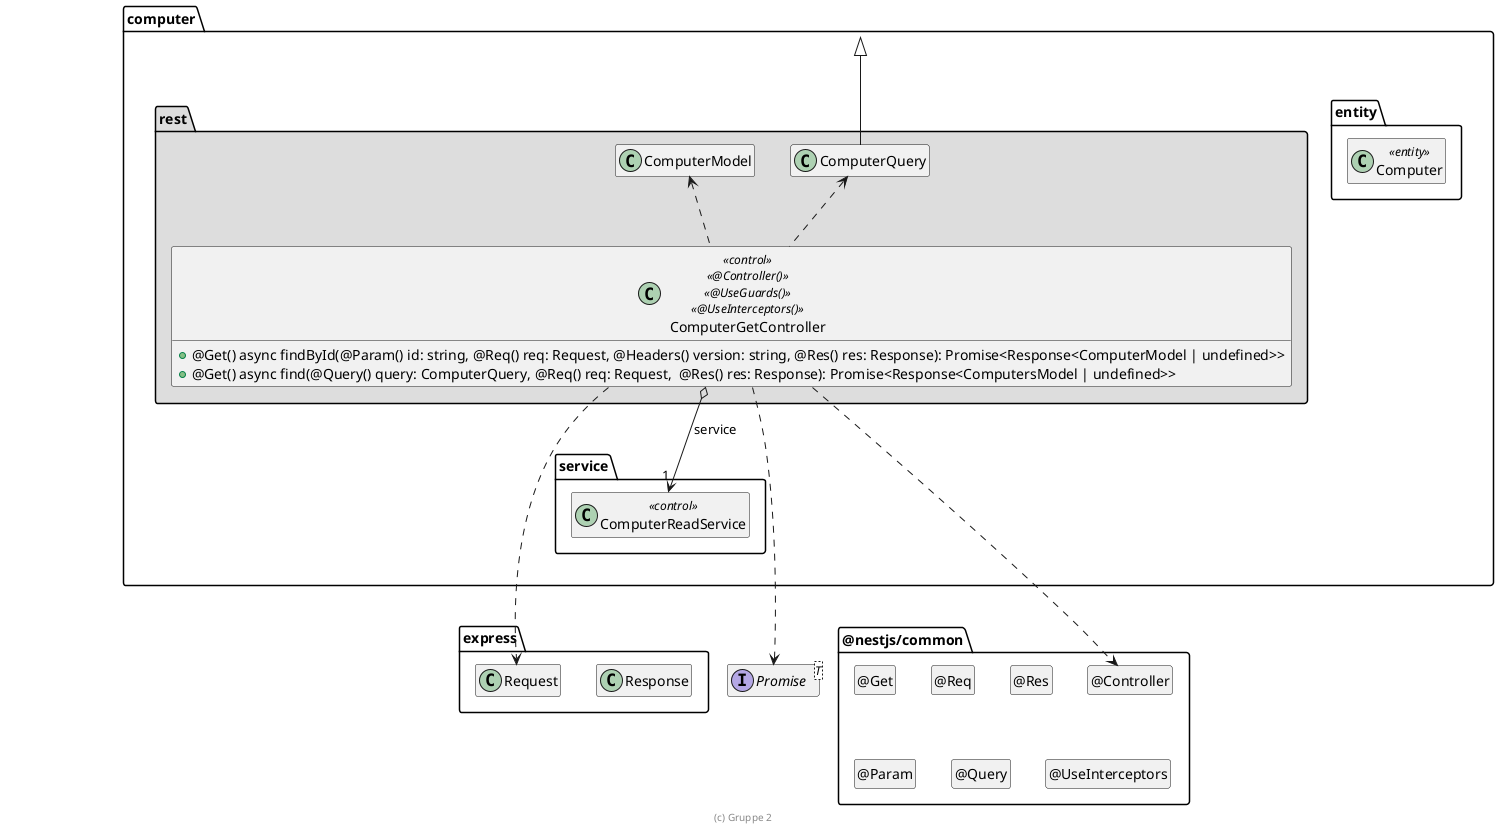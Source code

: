 ' Copyright (C) 2019 - present Juergen Zimmermann, Hochschule Karlsruhe
'
' This program is free software: you can redistribute it and/or modify
' it under the terms of the GNU General Public License as published by
' the Free Software Foundation, either version 3 of the License, or
' (at your option) any later version.
'
' This program is distributed in the hope that it will be useful,
' but WITHOUT ANY WARRANTY; without even the implied warranty of
' MERCHANTABILITY or FITNESS FOR A PARTICULAR PURPOSE.  See the
' GNU General Public License for more details.
'
' You should have received a copy of the GNU General Public License
' along with this program.  If not, see <https://www.gnu.org/licenses/>.

' Preview durch <Alt>d

@startuml Controller-Klasse

interface Promise<T>

package @nestjs/common {
  class "@Controller" as Controller
  hide Controller circle

  class "@Get" as Get
  hide Get circle

  class "@Req" as Req
  hide Req circle

  class "@Res" as Res
  hide Res circle

  class "@Param" as Param
  hide Param circle

  class "@Query" as Query
  hide Query circle

  class "@UseInterceptors" as UseInterceptors
  hide UseInterceptors circle
}

package express {
  class Request
  class Response

  Response .[hidden].> Controller
}

package computer {
  package entity #FFFFFF {
    class Computer <<entity>>

    Computer .[hidden].> Promise
    Computer .[hidden].> Request
  }

  package service {
    class ComputerReadService << control >>
  }

  package rest #DDDDDD {
    ComputerQuery -up-|> computer

    class ComputerGetController << control >> << @Controller() >> << @UseGuards() >> << @UseInterceptors() >> {
      + @Get() async findById(@Param() id: string, @Req() req: Request, @Headers() version: string, @Res() res: Response): Promise<Response<ComputerModel | undefined>>
      + @Get() async find(@Query() query: ComputerQuery, @Req() req: Request,  @Res() res: Response): Promise<Response<ComputersModel | undefined>>
    }

    ComputerGetController o--> "1" ComputerReadService : service

    ComputerGetController ..> Controller
    ComputerGetController ..> Request
    ComputerGetController ..> Promise
    ComputerGetController .up.> ComputerModel
    ComputerGetController .up.> ComputerQuery

    ComputerReadService .[hidden].> Request
    ComputerReadService .[hidden].> Promise
    Response .right[hidden].> Controller
  }
}

hide empty members

footer (c) Gruppe 2

@enduml

